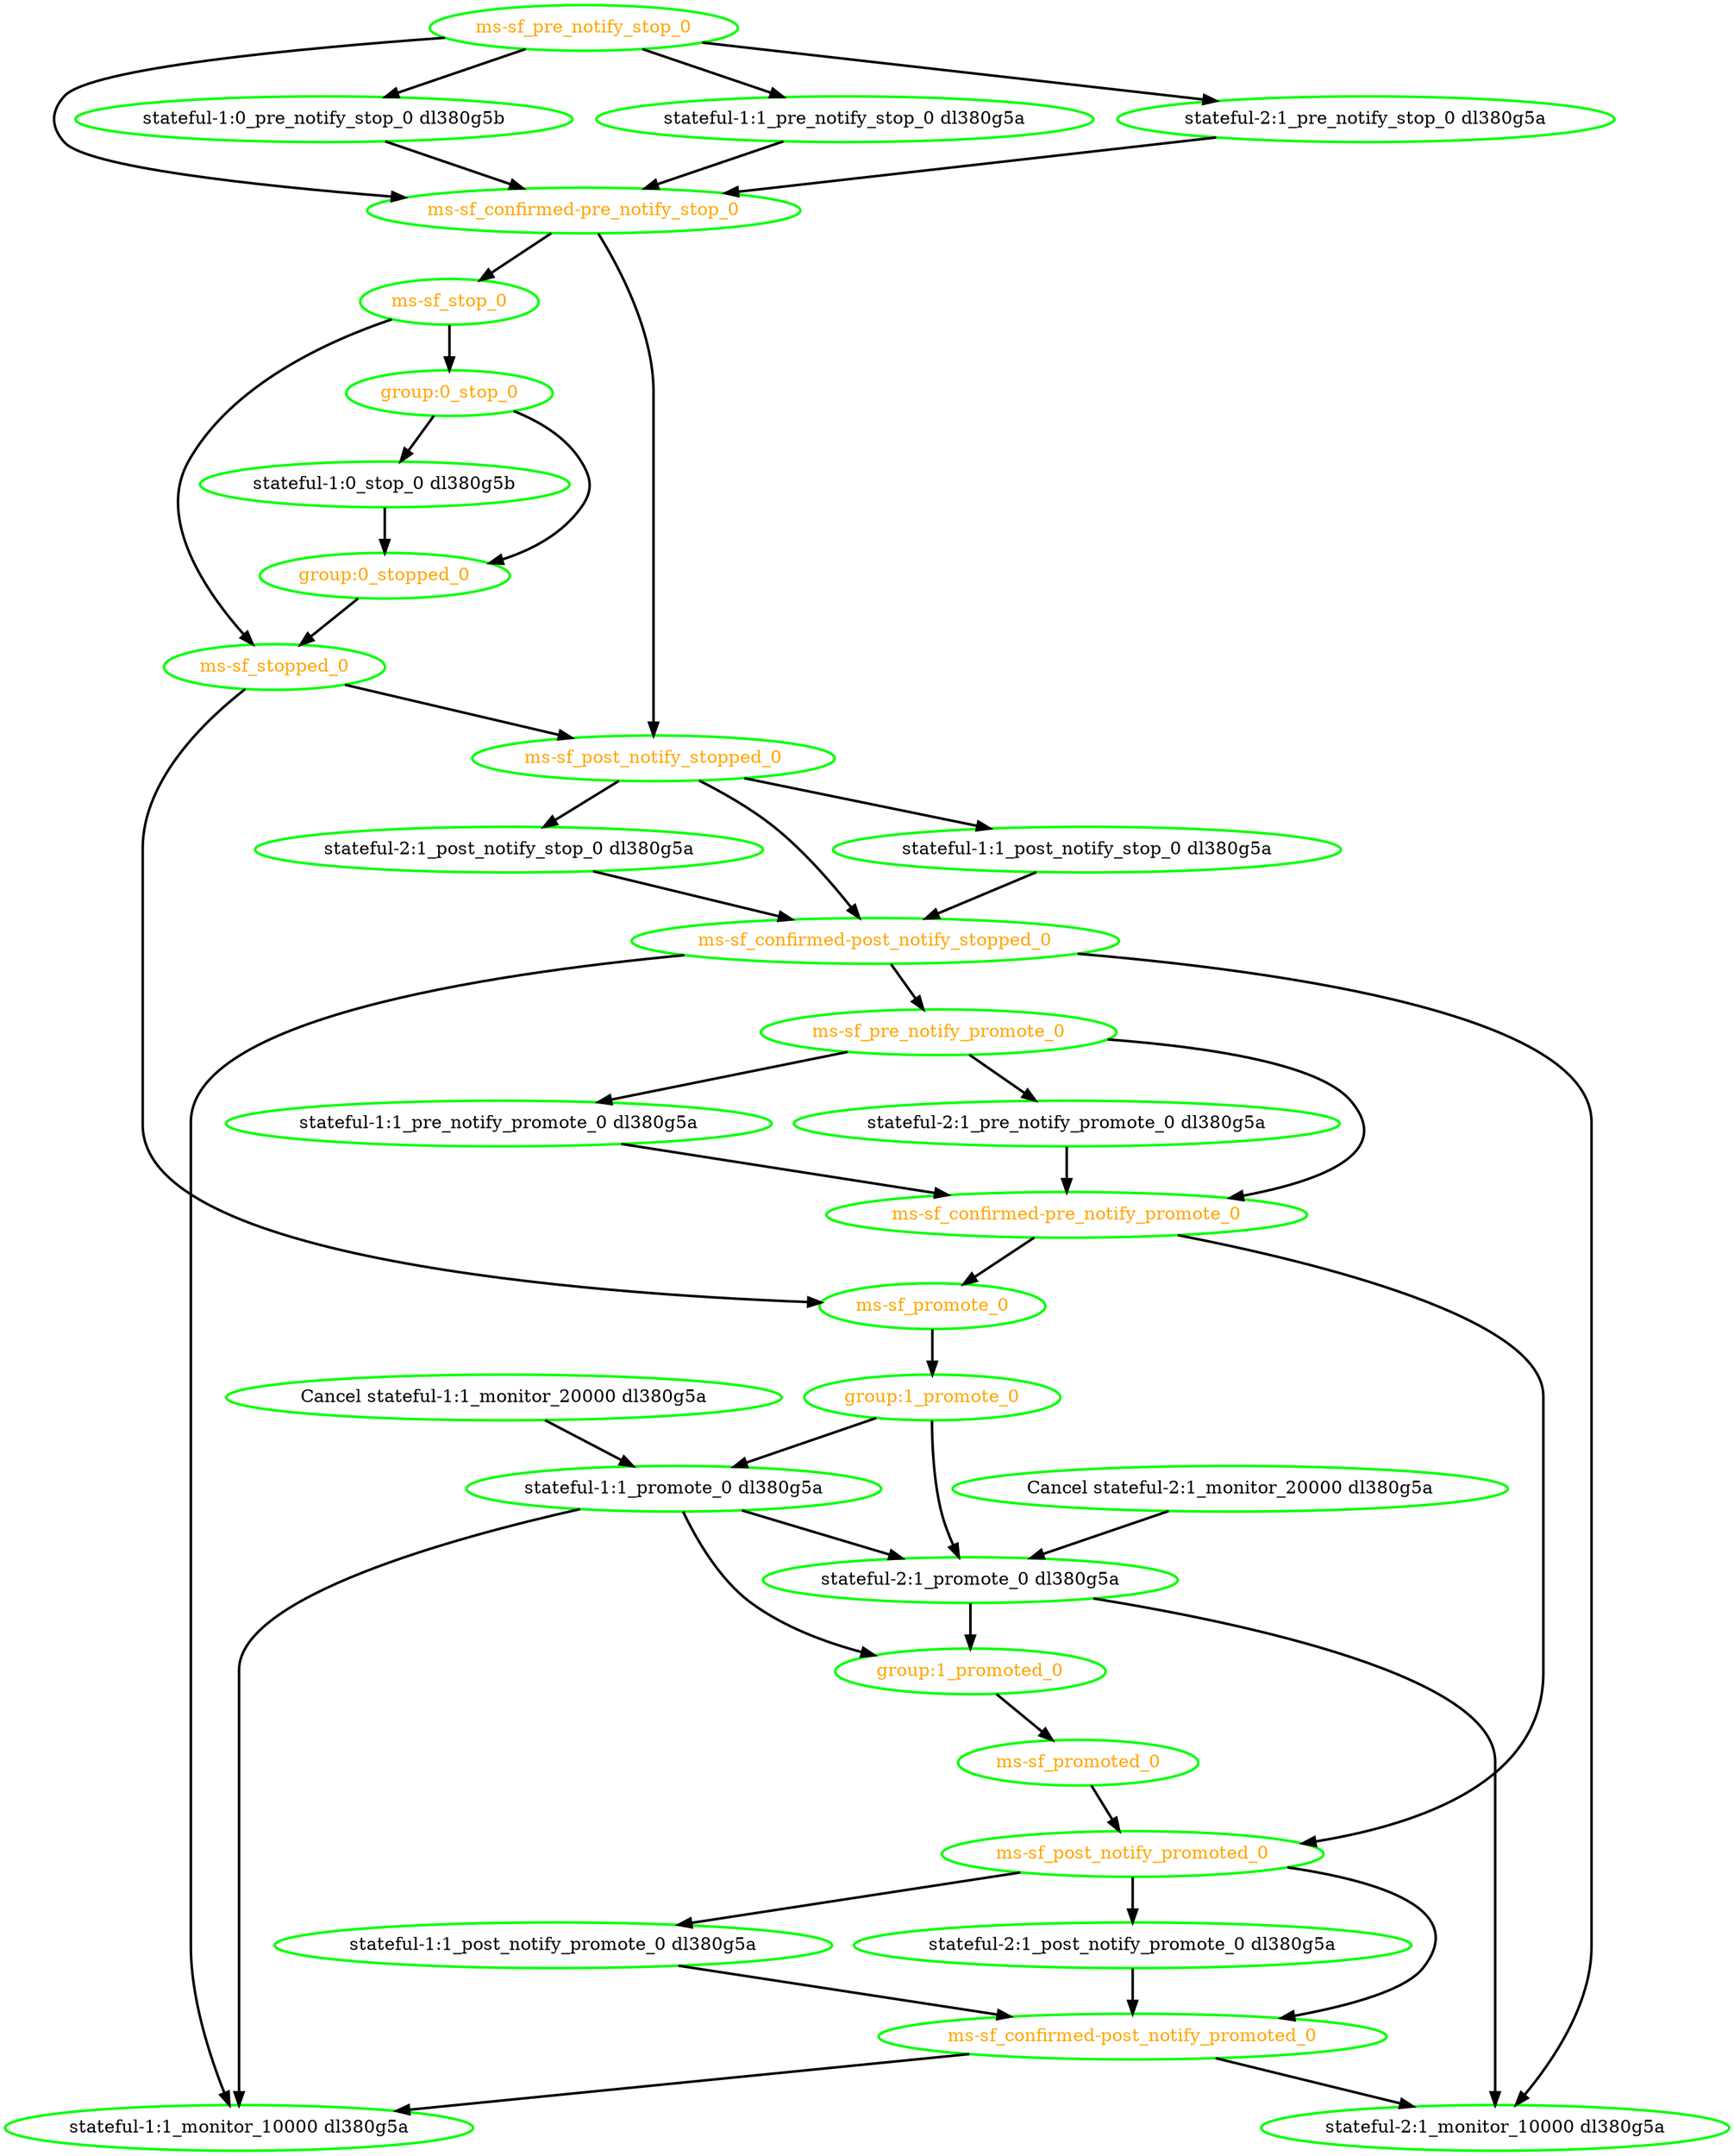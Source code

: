  digraph "g" {
"Cancel stateful-1:1_monitor_20000 dl380g5a" -> "stateful-1:1_promote_0 dl380g5a" [ style = bold]
"Cancel stateful-1:1_monitor_20000 dl380g5a" [ style=bold color="green" fontcolor="black"]
"Cancel stateful-2:1_monitor_20000 dl380g5a" -> "stateful-2:1_promote_0 dl380g5a" [ style = bold]
"Cancel stateful-2:1_monitor_20000 dl380g5a" [ style=bold color="green" fontcolor="black"]
"group:0_stop_0" -> "group:0_stopped_0" [ style = bold]
"group:0_stop_0" -> "stateful-1:0_stop_0 dl380g5b" [ style = bold]
"group:0_stop_0" [ style=bold color="green" fontcolor="orange"]
"group:0_stopped_0" -> "ms-sf_stopped_0" [ style = bold]
"group:0_stopped_0" [ style=bold color="green" fontcolor="orange"]
"group:1_promote_0" -> "stateful-1:1_promote_0 dl380g5a" [ style = bold]
"group:1_promote_0" -> "stateful-2:1_promote_0 dl380g5a" [ style = bold]
"group:1_promote_0" [ style=bold color="green" fontcolor="orange"]
"group:1_promoted_0" -> "ms-sf_promoted_0" [ style = bold]
"group:1_promoted_0" [ style=bold color="green" fontcolor="orange"]
"ms-sf_confirmed-post_notify_promoted_0" -> "stateful-1:1_monitor_10000 dl380g5a" [ style = bold]
"ms-sf_confirmed-post_notify_promoted_0" -> "stateful-2:1_monitor_10000 dl380g5a" [ style = bold]
"ms-sf_confirmed-post_notify_promoted_0" [ style=bold color="green" fontcolor="orange"]
"ms-sf_confirmed-post_notify_stopped_0" -> "ms-sf_pre_notify_promote_0" [ style = bold]
"ms-sf_confirmed-post_notify_stopped_0" -> "stateful-1:1_monitor_10000 dl380g5a" [ style = bold]
"ms-sf_confirmed-post_notify_stopped_0" -> "stateful-2:1_monitor_10000 dl380g5a" [ style = bold]
"ms-sf_confirmed-post_notify_stopped_0" [ style=bold color="green" fontcolor="orange"]
"ms-sf_confirmed-pre_notify_promote_0" -> "ms-sf_post_notify_promoted_0" [ style = bold]
"ms-sf_confirmed-pre_notify_promote_0" -> "ms-sf_promote_0" [ style = bold]
"ms-sf_confirmed-pre_notify_promote_0" [ style=bold color="green" fontcolor="orange"]
"ms-sf_confirmed-pre_notify_stop_0" -> "ms-sf_post_notify_stopped_0" [ style = bold]
"ms-sf_confirmed-pre_notify_stop_0" -> "ms-sf_stop_0" [ style = bold]
"ms-sf_confirmed-pre_notify_stop_0" [ style=bold color="green" fontcolor="orange"]
"ms-sf_post_notify_promoted_0" -> "ms-sf_confirmed-post_notify_promoted_0" [ style = bold]
"ms-sf_post_notify_promoted_0" -> "stateful-1:1_post_notify_promote_0 dl380g5a" [ style = bold]
"ms-sf_post_notify_promoted_0" -> "stateful-2:1_post_notify_promote_0 dl380g5a" [ style = bold]
"ms-sf_post_notify_promoted_0" [ style=bold color="green" fontcolor="orange"]
"ms-sf_post_notify_stopped_0" -> "ms-sf_confirmed-post_notify_stopped_0" [ style = bold]
"ms-sf_post_notify_stopped_0" -> "stateful-1:1_post_notify_stop_0 dl380g5a" [ style = bold]
"ms-sf_post_notify_stopped_0" -> "stateful-2:1_post_notify_stop_0 dl380g5a" [ style = bold]
"ms-sf_post_notify_stopped_0" [ style=bold color="green" fontcolor="orange"]
"ms-sf_pre_notify_promote_0" -> "ms-sf_confirmed-pre_notify_promote_0" [ style = bold]
"ms-sf_pre_notify_promote_0" -> "stateful-1:1_pre_notify_promote_0 dl380g5a" [ style = bold]
"ms-sf_pre_notify_promote_0" -> "stateful-2:1_pre_notify_promote_0 dl380g5a" [ style = bold]
"ms-sf_pre_notify_promote_0" [ style=bold color="green" fontcolor="orange"]
"ms-sf_pre_notify_stop_0" -> "ms-sf_confirmed-pre_notify_stop_0" [ style = bold]
"ms-sf_pre_notify_stop_0" -> "stateful-1:0_pre_notify_stop_0 dl380g5b" [ style = bold]
"ms-sf_pre_notify_stop_0" -> "stateful-1:1_pre_notify_stop_0 dl380g5a" [ style = bold]
"ms-sf_pre_notify_stop_0" -> "stateful-2:1_pre_notify_stop_0 dl380g5a" [ style = bold]
"ms-sf_pre_notify_stop_0" [ style=bold color="green" fontcolor="orange"]
"ms-sf_promote_0" -> "group:1_promote_0" [ style = bold]
"ms-sf_promote_0" [ style=bold color="green" fontcolor="orange"]
"ms-sf_promoted_0" -> "ms-sf_post_notify_promoted_0" [ style = bold]
"ms-sf_promoted_0" [ style=bold color="green" fontcolor="orange"]
"ms-sf_stop_0" -> "group:0_stop_0" [ style = bold]
"ms-sf_stop_0" -> "ms-sf_stopped_0" [ style = bold]
"ms-sf_stop_0" [ style=bold color="green" fontcolor="orange"]
"ms-sf_stopped_0" -> "ms-sf_post_notify_stopped_0" [ style = bold]
"ms-sf_stopped_0" -> "ms-sf_promote_0" [ style = bold]
"ms-sf_stopped_0" [ style=bold color="green" fontcolor="orange"]
"stateful-1:0_pre_notify_stop_0 dl380g5b" -> "ms-sf_confirmed-pre_notify_stop_0" [ style = bold]
"stateful-1:0_pre_notify_stop_0 dl380g5b" [ style=bold color="green" fontcolor="black"]
"stateful-1:0_stop_0 dl380g5b" -> "group:0_stopped_0" [ style = bold]
"stateful-1:0_stop_0 dl380g5b" [ style=bold color="green" fontcolor="black"]
"stateful-1:1_monitor_10000 dl380g5a" [ style=bold color="green" fontcolor="black"]
"stateful-1:1_post_notify_promote_0 dl380g5a" -> "ms-sf_confirmed-post_notify_promoted_0" [ style = bold]
"stateful-1:1_post_notify_promote_0 dl380g5a" [ style=bold color="green" fontcolor="black"]
"stateful-1:1_post_notify_stop_0 dl380g5a" -> "ms-sf_confirmed-post_notify_stopped_0" [ style = bold]
"stateful-1:1_post_notify_stop_0 dl380g5a" [ style=bold color="green" fontcolor="black"]
"stateful-1:1_pre_notify_promote_0 dl380g5a" -> "ms-sf_confirmed-pre_notify_promote_0" [ style = bold]
"stateful-1:1_pre_notify_promote_0 dl380g5a" [ style=bold color="green" fontcolor="black"]
"stateful-1:1_pre_notify_stop_0 dl380g5a" -> "ms-sf_confirmed-pre_notify_stop_0" [ style = bold]
"stateful-1:1_pre_notify_stop_0 dl380g5a" [ style=bold color="green" fontcolor="black"]
"stateful-1:1_promote_0 dl380g5a" -> "group:1_promoted_0" [ style = bold]
"stateful-1:1_promote_0 dl380g5a" -> "stateful-1:1_monitor_10000 dl380g5a" [ style = bold]
"stateful-1:1_promote_0 dl380g5a" -> "stateful-2:1_promote_0 dl380g5a" [ style = bold]
"stateful-1:1_promote_0 dl380g5a" [ style=bold color="green" fontcolor="black"]
"stateful-2:1_monitor_10000 dl380g5a" [ style=bold color="green" fontcolor="black"]
"stateful-2:1_post_notify_promote_0 dl380g5a" -> "ms-sf_confirmed-post_notify_promoted_0" [ style = bold]
"stateful-2:1_post_notify_promote_0 dl380g5a" [ style=bold color="green" fontcolor="black"]
"stateful-2:1_post_notify_stop_0 dl380g5a" -> "ms-sf_confirmed-post_notify_stopped_0" [ style = bold]
"stateful-2:1_post_notify_stop_0 dl380g5a" [ style=bold color="green" fontcolor="black"]
"stateful-2:1_pre_notify_promote_0 dl380g5a" -> "ms-sf_confirmed-pre_notify_promote_0" [ style = bold]
"stateful-2:1_pre_notify_promote_0 dl380g5a" [ style=bold color="green" fontcolor="black"]
"stateful-2:1_pre_notify_stop_0 dl380g5a" -> "ms-sf_confirmed-pre_notify_stop_0" [ style = bold]
"stateful-2:1_pre_notify_stop_0 dl380g5a" [ style=bold color="green" fontcolor="black"]
"stateful-2:1_promote_0 dl380g5a" -> "group:1_promoted_0" [ style = bold]
"stateful-2:1_promote_0 dl380g5a" -> "stateful-2:1_monitor_10000 dl380g5a" [ style = bold]
"stateful-2:1_promote_0 dl380g5a" [ style=bold color="green" fontcolor="black"]
}
